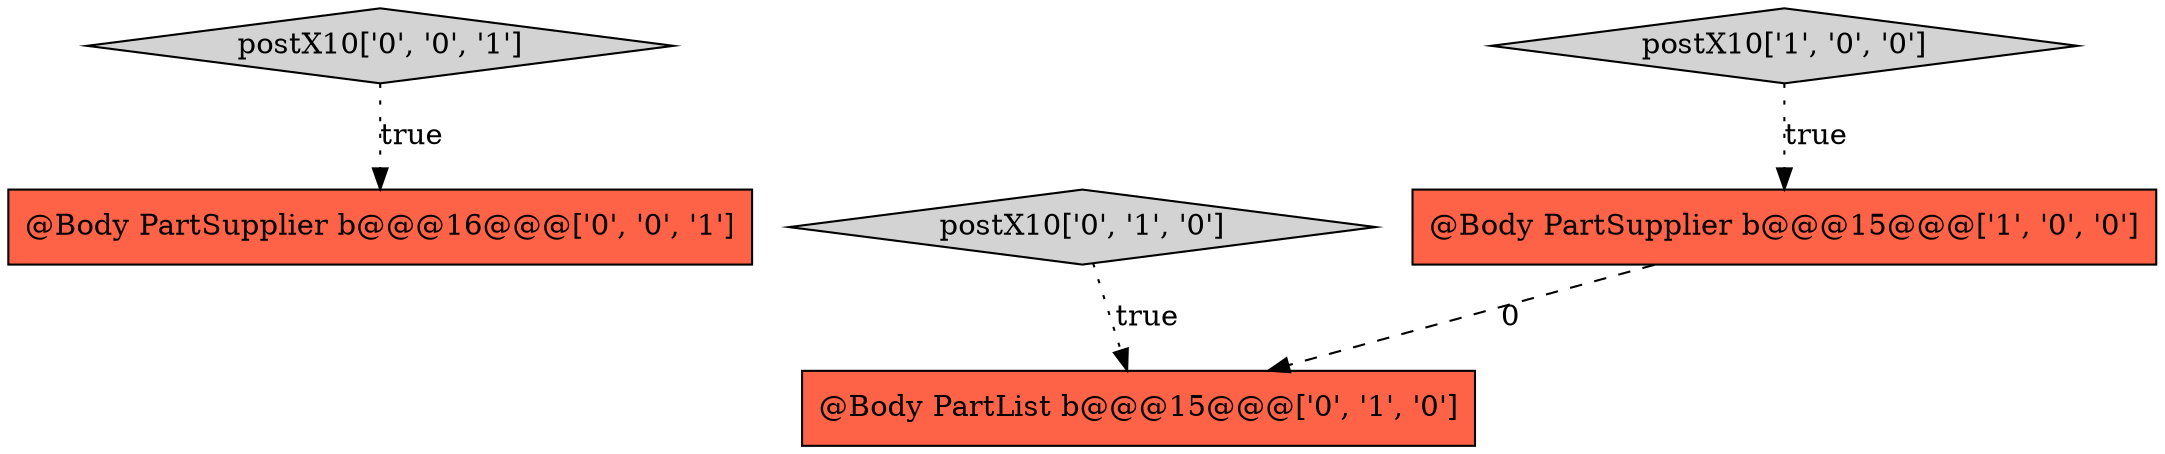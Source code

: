 digraph {
5 [style = filled, label = "postX10['0', '0', '1']", fillcolor = lightgray, shape = diamond image = "AAA0AAABBB3BBB"];
1 [style = filled, label = "@Body PartSupplier b@@@15@@@['1', '0', '0']", fillcolor = tomato, shape = box image = "AAA1AAABBB1BBB"];
0 [style = filled, label = "postX10['1', '0', '0']", fillcolor = lightgray, shape = diamond image = "AAA0AAABBB1BBB"];
3 [style = filled, label = "postX10['0', '1', '0']", fillcolor = lightgray, shape = diamond image = "AAA0AAABBB2BBB"];
2 [style = filled, label = "@Body PartList b@@@15@@@['0', '1', '0']", fillcolor = tomato, shape = box image = "AAA1AAABBB2BBB"];
4 [style = filled, label = "@Body PartSupplier b@@@16@@@['0', '0', '1']", fillcolor = tomato, shape = box image = "AAA0AAABBB3BBB"];
5->4 [style = dotted, label="true"];
1->2 [style = dashed, label="0"];
3->2 [style = dotted, label="true"];
0->1 [style = dotted, label="true"];
}
